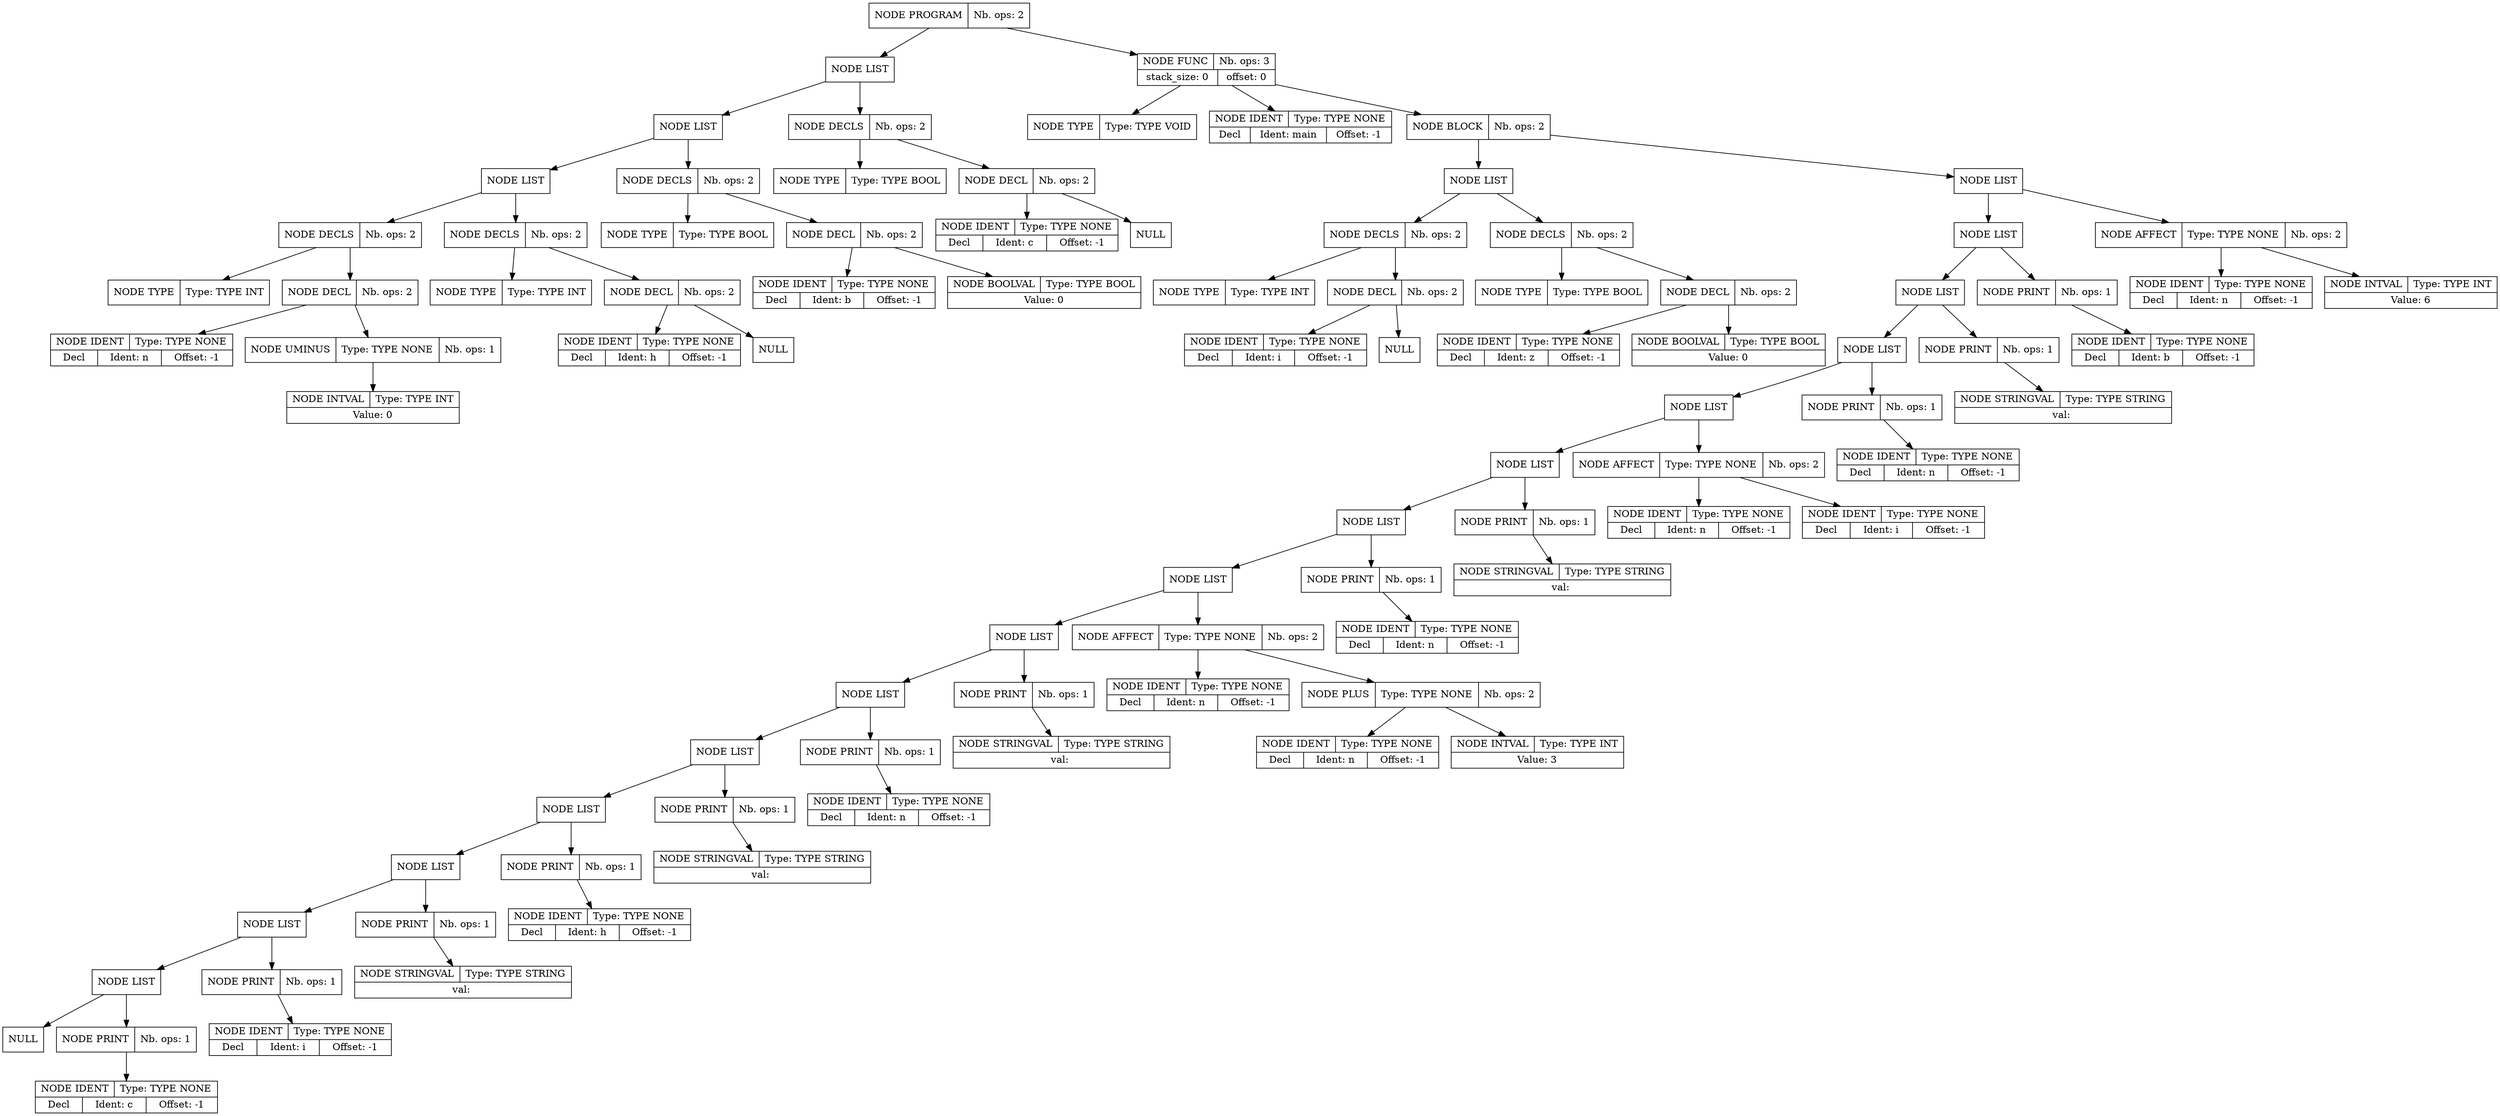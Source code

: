 digraph global_vars {
    N1 [shape=record, label="{{NODE PROGRAM|Nb. ops: 2}}"];
    N2 [shape=record, label="{{NODE LIST}}"];
    N3 [shape=record, label="{{NODE LIST}}"];
    N4 [shape=record, label="{{NODE LIST}}"];
    N5 [shape=record, label="{{NODE DECLS|Nb. ops: 2}}"];
    N6 [shape=record, label="{{NODE TYPE|Type: TYPE INT}}"];
    edge[tailclip=true];
    N5 -> N6
    N7 [shape=record, label="{{NODE DECL|Nb. ops: 2}}"];
    N8 [shape=record, label="{{NODE IDENT|Type: TYPE NONE}|{<decl>Decl      |Ident: n|Offset: -1}}"];
    edge[tailclip=true];
    N7 -> N8
    N9 [shape=record, label="{{NODE UMINUS|Type: TYPE NONE|Nb. ops: 1}}"];
    N10 [shape=record, label="{{NODE INTVAL|Type: TYPE INT}|{Value: 0}}"];
    edge[tailclip=true];
    N9 -> N10
    edge[tailclip=true];
    N7 -> N9
    edge[tailclip=true];
    N5 -> N7
    edge[tailclip=true];
    N4 -> N5
    N11 [shape=record, label="{{NODE DECLS|Nb. ops: 2}}"];
    N12 [shape=record, label="{{NODE TYPE|Type: TYPE INT}}"];
    edge[tailclip=true];
    N11 -> N12
    N13 [shape=record, label="{{NODE DECL|Nb. ops: 2}}"];
    N14 [shape=record, label="{{NODE IDENT|Type: TYPE NONE}|{<decl>Decl      |Ident: h|Offset: -1}}"];
    edge[tailclip=true];
    N13 -> N14
    N15 [shape=record, label="{{NULL}}"];
    edge[tailclip=true];
    N13 -> N15
    edge[tailclip=true];
    N11 -> N13
    edge[tailclip=true];
    N4 -> N11
    edge[tailclip=true];
    N3 -> N4
    N16 [shape=record, label="{{NODE DECLS|Nb. ops: 2}}"];
    N17 [shape=record, label="{{NODE TYPE|Type: TYPE BOOL}}"];
    edge[tailclip=true];
    N16 -> N17
    N18 [shape=record, label="{{NODE DECL|Nb. ops: 2}}"];
    N19 [shape=record, label="{{NODE IDENT|Type: TYPE NONE}|{<decl>Decl      |Ident: b|Offset: -1}}"];
    edge[tailclip=true];
    N18 -> N19
    N20 [shape=record, label="{{NODE BOOLVAL|Type: TYPE BOOL}|{Value: 0}}"];
    edge[tailclip=true];
    N18 -> N20
    edge[tailclip=true];
    N16 -> N18
    edge[tailclip=true];
    N3 -> N16
    edge[tailclip=true];
    N2 -> N3
    N21 [shape=record, label="{{NODE DECLS|Nb. ops: 2}}"];
    N22 [shape=record, label="{{NODE TYPE|Type: TYPE BOOL}}"];
    edge[tailclip=true];
    N21 -> N22
    N23 [shape=record, label="{{NODE DECL|Nb. ops: 2}}"];
    N24 [shape=record, label="{{NODE IDENT|Type: TYPE NONE}|{<decl>Decl      |Ident: c|Offset: -1}}"];
    edge[tailclip=true];
    N23 -> N24
    N25 [shape=record, label="{{NULL}}"];
    edge[tailclip=true];
    N23 -> N25
    edge[tailclip=true];
    N21 -> N23
    edge[tailclip=true];
    N2 -> N21
    edge[tailclip=true];
    N1 -> N2
    N26 [shape=record, label="{{NODE FUNC|Nb. ops: 3}|{stack_size: 0|offset: 0}}"];
    N27 [shape=record, label="{{NODE TYPE|Type: TYPE VOID}}"];
    edge[tailclip=true];
    N26 -> N27
    N28 [shape=record, label="{{NODE IDENT|Type: TYPE NONE}|{<decl>Decl      |Ident: main|Offset: -1}}"];
    edge[tailclip=true];
    N26 -> N28
    N29 [shape=record, label="{{NODE BLOCK|Nb. ops: 2}}"];
    N30 [shape=record, label="{{NODE LIST}}"];
    N31 [shape=record, label="{{NODE DECLS|Nb. ops: 2}}"];
    N32 [shape=record, label="{{NODE TYPE|Type: TYPE INT}}"];
    edge[tailclip=true];
    N31 -> N32
    N33 [shape=record, label="{{NODE DECL|Nb. ops: 2}}"];
    N34 [shape=record, label="{{NODE IDENT|Type: TYPE NONE}|{<decl>Decl      |Ident: i|Offset: -1}}"];
    edge[tailclip=true];
    N33 -> N34
    N35 [shape=record, label="{{NULL}}"];
    edge[tailclip=true];
    N33 -> N35
    edge[tailclip=true];
    N31 -> N33
    edge[tailclip=true];
    N30 -> N31
    N36 [shape=record, label="{{NODE DECLS|Nb. ops: 2}}"];
    N37 [shape=record, label="{{NODE TYPE|Type: TYPE BOOL}}"];
    edge[tailclip=true];
    N36 -> N37
    N38 [shape=record, label="{{NODE DECL|Nb. ops: 2}}"];
    N39 [shape=record, label="{{NODE IDENT|Type: TYPE NONE}|{<decl>Decl      |Ident: z|Offset: -1}}"];
    edge[tailclip=true];
    N38 -> N39
    N40 [shape=record, label="{{NODE BOOLVAL|Type: TYPE BOOL}|{Value: 0}}"];
    edge[tailclip=true];
    N38 -> N40
    edge[tailclip=true];
    N36 -> N38
    edge[tailclip=true];
    N30 -> N36
    edge[tailclip=true];
    N29 -> N30
    N41 [shape=record, label="{{NODE LIST}}"];
    N42 [shape=record, label="{{NODE LIST}}"];
    N43 [shape=record, label="{{NODE LIST}}"];
    N44 [shape=record, label="{{NODE LIST}}"];
    N45 [shape=record, label="{{NODE LIST}}"];
    N46 [shape=record, label="{{NODE LIST}}"];
    N47 [shape=record, label="{{NODE LIST}}"];
    N48 [shape=record, label="{{NODE LIST}}"];
    N49 [shape=record, label="{{NODE LIST}}"];
    N50 [shape=record, label="{{NODE LIST}}"];
    N51 [shape=record, label="{{NODE LIST}}"];
    N52 [shape=record, label="{{NODE LIST}}"];
    N53 [shape=record, label="{{NODE LIST}}"];
    N54 [shape=record, label="{{NODE LIST}}"];
    N55 [shape=record, label="{{NODE LIST}}"];
    N56 [shape=record, label="{{NULL}}"];
    edge[tailclip=true];
    N55 -> N56
    N57 [shape=record, label="{{NODE PRINT|Nb. ops: 1}}"];
    N58 [shape=record, label="{{NODE IDENT|Type: TYPE NONE}|{<decl>Decl      |Ident: c|Offset: -1}}"];
    edge[tailclip=true];
    N57 -> N58
    edge[tailclip=true];
    N55 -> N57
    edge[tailclip=true];
    N54 -> N55
    N59 [shape=record, label="{{NODE PRINT|Nb. ops: 1}}"];
    N60 [shape=record, label="{{NODE IDENT|Type: TYPE NONE}|{<decl>Decl      |Ident: i|Offset: -1}}"];
    edge[tailclip=true];
    N59 -> N60
    edge[tailclip=true];
    N54 -> N59
    edge[tailclip=true];
    N53 -> N54
    N61 [shape=record, label="{{NODE PRINT|Nb. ops: 1}}"];
    N62 [shape=record, label="{{NODE STRINGVAL|Type: TYPE STRING}|{val: \n}}"];
    edge[tailclip=true];
    N61 -> N62
    edge[tailclip=true];
    N53 -> N61
    edge[tailclip=true];
    N52 -> N53
    N63 [shape=record, label="{{NODE PRINT|Nb. ops: 1}}"];
    N64 [shape=record, label="{{NODE IDENT|Type: TYPE NONE}|{<decl>Decl      |Ident: h|Offset: -1}}"];
    edge[tailclip=true];
    N63 -> N64
    edge[tailclip=true];
    N52 -> N63
    edge[tailclip=true];
    N51 -> N52
    N65 [shape=record, label="{{NODE PRINT|Nb. ops: 1}}"];
    N66 [shape=record, label="{{NODE STRINGVAL|Type: TYPE STRING}|{val: \n}}"];
    edge[tailclip=true];
    N65 -> N66
    edge[tailclip=true];
    N51 -> N65
    edge[tailclip=true];
    N50 -> N51
    N67 [shape=record, label="{{NODE PRINT|Nb. ops: 1}}"];
    N68 [shape=record, label="{{NODE IDENT|Type: TYPE NONE}|{<decl>Decl      |Ident: n|Offset: -1}}"];
    edge[tailclip=true];
    N67 -> N68
    edge[tailclip=true];
    N50 -> N67
    edge[tailclip=true];
    N49 -> N50
    N69 [shape=record, label="{{NODE PRINT|Nb. ops: 1}}"];
    N70 [shape=record, label="{{NODE STRINGVAL|Type: TYPE STRING}|{val: \n}}"];
    edge[tailclip=true];
    N69 -> N70
    edge[tailclip=true];
    N49 -> N69
    edge[tailclip=true];
    N48 -> N49
    N71 [shape=record, label="{{NODE AFFECT|Type: TYPE NONE|Nb. ops: 2}}"];
    N72 [shape=record, label="{{NODE IDENT|Type: TYPE NONE}|{<decl>Decl      |Ident: n|Offset: -1}}"];
    edge[tailclip=true];
    N71 -> N72
    N73 [shape=record, label="{{NODE PLUS|Type: TYPE NONE|Nb. ops: 2}}"];
    N74 [shape=record, label="{{NODE IDENT|Type: TYPE NONE}|{<decl>Decl      |Ident: n|Offset: -1}}"];
    edge[tailclip=true];
    N73 -> N74
    N75 [shape=record, label="{{NODE INTVAL|Type: TYPE INT}|{Value: 3}}"];
    edge[tailclip=true];
    N73 -> N75
    edge[tailclip=true];
    N71 -> N73
    edge[tailclip=true];
    N48 -> N71
    edge[tailclip=true];
    N47 -> N48
    N76 [shape=record, label="{{NODE PRINT|Nb. ops: 1}}"];
    N77 [shape=record, label="{{NODE IDENT|Type: TYPE NONE}|{<decl>Decl      |Ident: n|Offset: -1}}"];
    edge[tailclip=true];
    N76 -> N77
    edge[tailclip=true];
    N47 -> N76
    edge[tailclip=true];
    N46 -> N47
    N78 [shape=record, label="{{NODE PRINT|Nb. ops: 1}}"];
    N79 [shape=record, label="{{NODE STRINGVAL|Type: TYPE STRING}|{val: \n}}"];
    edge[tailclip=true];
    N78 -> N79
    edge[tailclip=true];
    N46 -> N78
    edge[tailclip=true];
    N45 -> N46
    N80 [shape=record, label="{{NODE AFFECT|Type: TYPE NONE|Nb. ops: 2}}"];
    N81 [shape=record, label="{{NODE IDENT|Type: TYPE NONE}|{<decl>Decl      |Ident: n|Offset: -1}}"];
    edge[tailclip=true];
    N80 -> N81
    N82 [shape=record, label="{{NODE IDENT|Type: TYPE NONE}|{<decl>Decl      |Ident: i|Offset: -1}}"];
    edge[tailclip=true];
    N80 -> N82
    edge[tailclip=true];
    N45 -> N80
    edge[tailclip=true];
    N44 -> N45
    N83 [shape=record, label="{{NODE PRINT|Nb. ops: 1}}"];
    N84 [shape=record, label="{{NODE IDENT|Type: TYPE NONE}|{<decl>Decl      |Ident: n|Offset: -1}}"];
    edge[tailclip=true];
    N83 -> N84
    edge[tailclip=true];
    N44 -> N83
    edge[tailclip=true];
    N43 -> N44
    N85 [shape=record, label="{{NODE PRINT|Nb. ops: 1}}"];
    N86 [shape=record, label="{{NODE STRINGVAL|Type: TYPE STRING}|{val: \n}}"];
    edge[tailclip=true];
    N85 -> N86
    edge[tailclip=true];
    N43 -> N85
    edge[tailclip=true];
    N42 -> N43
    N87 [shape=record, label="{{NODE PRINT|Nb. ops: 1}}"];
    N88 [shape=record, label="{{NODE IDENT|Type: TYPE NONE}|{<decl>Decl      |Ident: b|Offset: -1}}"];
    edge[tailclip=true];
    N87 -> N88
    edge[tailclip=true];
    N42 -> N87
    edge[tailclip=true];
    N41 -> N42
    N89 [shape=record, label="{{NODE AFFECT|Type: TYPE NONE|Nb. ops: 2}}"];
    N90 [shape=record, label="{{NODE IDENT|Type: TYPE NONE}|{<decl>Decl      |Ident: n|Offset: -1}}"];
    edge[tailclip=true];
    N89 -> N90
    N91 [shape=record, label="{{NODE INTVAL|Type: TYPE INT}|{Value: 6}}"];
    edge[tailclip=true];
    N89 -> N91
    edge[tailclip=true];
    N41 -> N89
    edge[tailclip=true];
    N29 -> N41
    edge[tailclip=true];
    N26 -> N29
    edge[tailclip=true];
    N1 -> N26
}